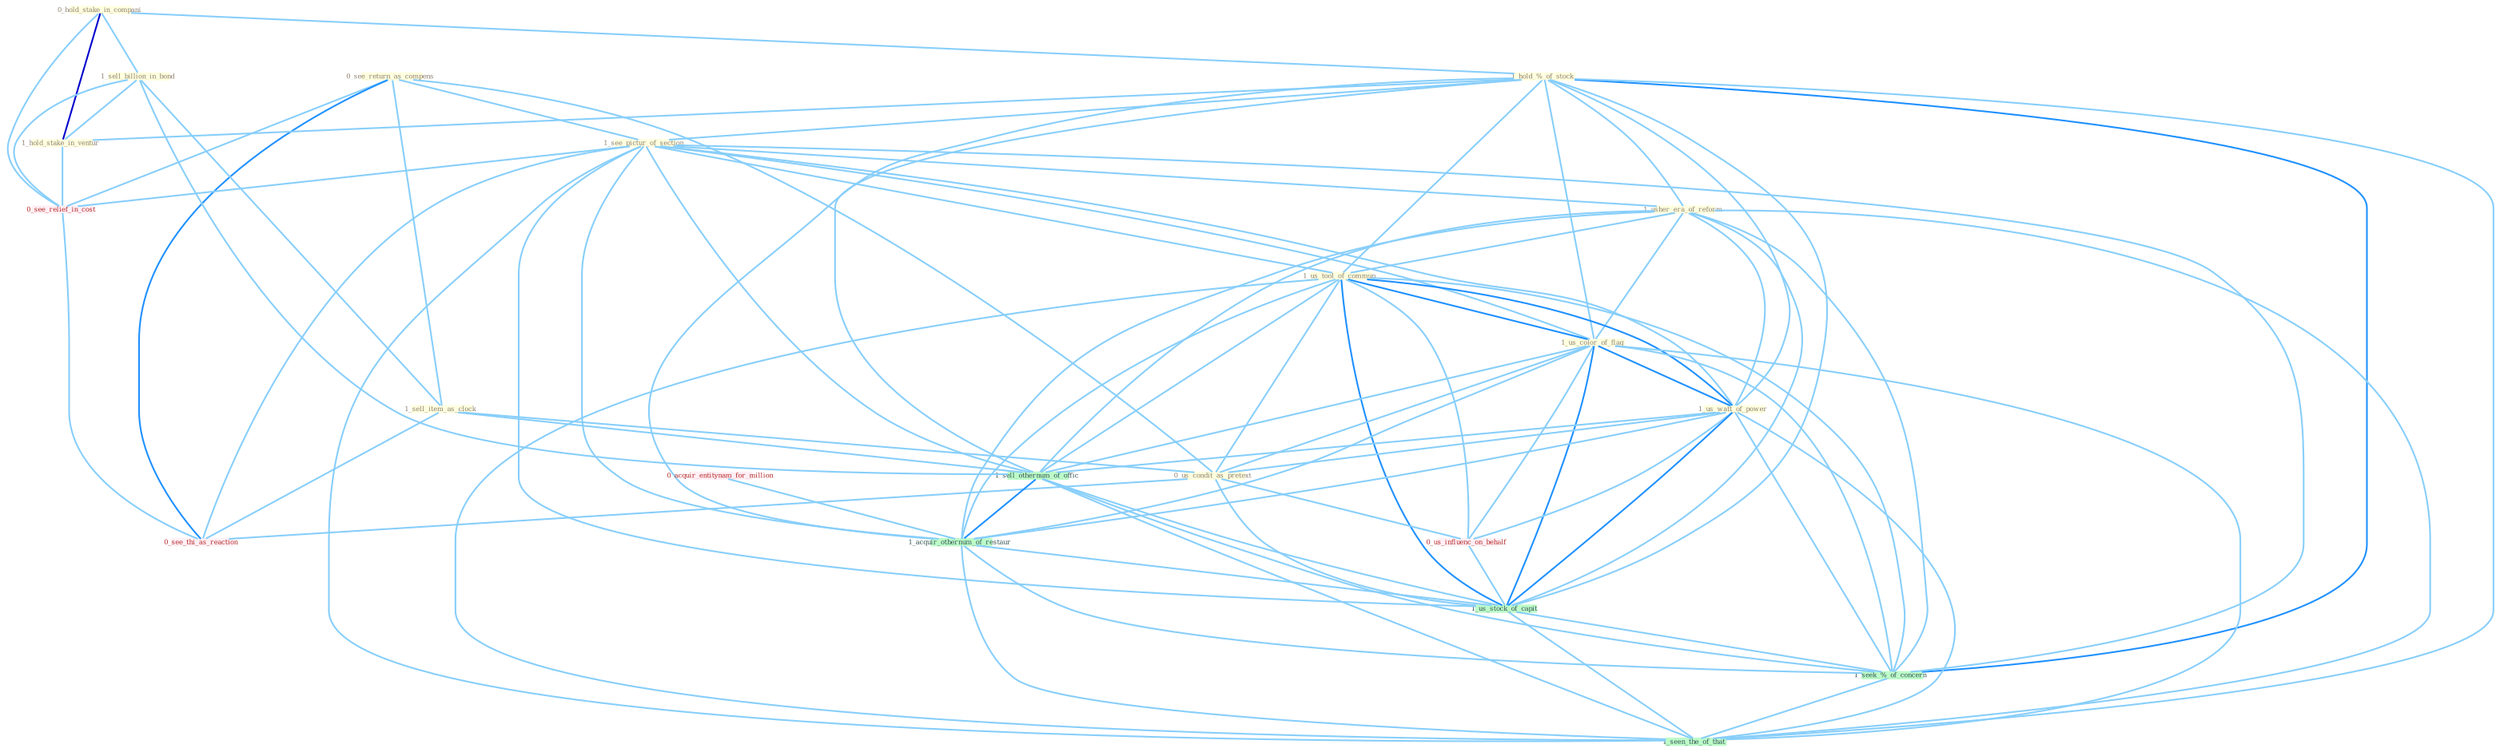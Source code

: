 Graph G{ 
    node
    [shape=polygon,style=filled,width=.5,height=.06,color="#BDFCC9",fixedsize=true,fontsize=4,
    fontcolor="#2f4f4f"];
    {node
    [color="#ffffe0", fontcolor="#8b7d6b"] "0_see_return_as_compens " "0_hold_stake_in_compani " "1_sell_billion_in_bond " "1_sell_item_as_clock " "1_hold_%_of_stock " "1_hold_stake_in_ventur " "1_see_pictur_of_section " "1_usher_era_of_reform " "1_us_tool_of_commun " "1_us_color_of_flag " "1_us_watt_of_power " "0_us_condit_as_pretext "}
{node [color="#fff0f5", fontcolor="#b22222"] "0_acquir_entitynam_for_million " "0_us_influenc_on_behalf " "0_see_relief_in_cost " "0_see_thi_as_reaction "}
edge [color="#B0E2FF"];

	"0_see_return_as_compens " -- "1_sell_item_as_clock " [w="1", color="#87cefa" ];
	"0_see_return_as_compens " -- "1_see_pictur_of_section " [w="1", color="#87cefa" ];
	"0_see_return_as_compens " -- "0_us_condit_as_pretext " [w="1", color="#87cefa" ];
	"0_see_return_as_compens " -- "0_see_relief_in_cost " [w="1", color="#87cefa" ];
	"0_see_return_as_compens " -- "0_see_thi_as_reaction " [w="2", color="#1e90ff" , len=0.8];
	"0_hold_stake_in_compani " -- "1_sell_billion_in_bond " [w="1", color="#87cefa" ];
	"0_hold_stake_in_compani " -- "1_hold_%_of_stock " [w="1", color="#87cefa" ];
	"0_hold_stake_in_compani " -- "1_hold_stake_in_ventur " [w="3", color="#0000cd" , len=0.6];
	"0_hold_stake_in_compani " -- "0_see_relief_in_cost " [w="1", color="#87cefa" ];
	"1_sell_billion_in_bond " -- "1_sell_item_as_clock " [w="1", color="#87cefa" ];
	"1_sell_billion_in_bond " -- "1_hold_stake_in_ventur " [w="1", color="#87cefa" ];
	"1_sell_billion_in_bond " -- "1_sell_othernum_of_offic " [w="1", color="#87cefa" ];
	"1_sell_billion_in_bond " -- "0_see_relief_in_cost " [w="1", color="#87cefa" ];
	"1_sell_item_as_clock " -- "0_us_condit_as_pretext " [w="1", color="#87cefa" ];
	"1_sell_item_as_clock " -- "1_sell_othernum_of_offic " [w="1", color="#87cefa" ];
	"1_sell_item_as_clock " -- "0_see_thi_as_reaction " [w="1", color="#87cefa" ];
	"1_hold_%_of_stock " -- "1_hold_stake_in_ventur " [w="1", color="#87cefa" ];
	"1_hold_%_of_stock " -- "1_see_pictur_of_section " [w="1", color="#87cefa" ];
	"1_hold_%_of_stock " -- "1_usher_era_of_reform " [w="1", color="#87cefa" ];
	"1_hold_%_of_stock " -- "1_us_tool_of_commun " [w="1", color="#87cefa" ];
	"1_hold_%_of_stock " -- "1_us_color_of_flag " [w="1", color="#87cefa" ];
	"1_hold_%_of_stock " -- "1_us_watt_of_power " [w="1", color="#87cefa" ];
	"1_hold_%_of_stock " -- "1_sell_othernum_of_offic " [w="1", color="#87cefa" ];
	"1_hold_%_of_stock " -- "1_acquir_othernum_of_restaur " [w="1", color="#87cefa" ];
	"1_hold_%_of_stock " -- "1_us_stock_of_capit " [w="1", color="#87cefa" ];
	"1_hold_%_of_stock " -- "1_seek_%_of_concern " [w="2", color="#1e90ff" , len=0.8];
	"1_hold_%_of_stock " -- "1_seen_the_of_that " [w="1", color="#87cefa" ];
	"1_hold_stake_in_ventur " -- "0_see_relief_in_cost " [w="1", color="#87cefa" ];
	"1_see_pictur_of_section " -- "1_usher_era_of_reform " [w="1", color="#87cefa" ];
	"1_see_pictur_of_section " -- "1_us_tool_of_commun " [w="1", color="#87cefa" ];
	"1_see_pictur_of_section " -- "1_us_color_of_flag " [w="1", color="#87cefa" ];
	"1_see_pictur_of_section " -- "1_us_watt_of_power " [w="1", color="#87cefa" ];
	"1_see_pictur_of_section " -- "1_sell_othernum_of_offic " [w="1", color="#87cefa" ];
	"1_see_pictur_of_section " -- "0_see_relief_in_cost " [w="1", color="#87cefa" ];
	"1_see_pictur_of_section " -- "0_see_thi_as_reaction " [w="1", color="#87cefa" ];
	"1_see_pictur_of_section " -- "1_acquir_othernum_of_restaur " [w="1", color="#87cefa" ];
	"1_see_pictur_of_section " -- "1_us_stock_of_capit " [w="1", color="#87cefa" ];
	"1_see_pictur_of_section " -- "1_seek_%_of_concern " [w="1", color="#87cefa" ];
	"1_see_pictur_of_section " -- "1_seen_the_of_that " [w="1", color="#87cefa" ];
	"1_usher_era_of_reform " -- "1_us_tool_of_commun " [w="1", color="#87cefa" ];
	"1_usher_era_of_reform " -- "1_us_color_of_flag " [w="1", color="#87cefa" ];
	"1_usher_era_of_reform " -- "1_us_watt_of_power " [w="1", color="#87cefa" ];
	"1_usher_era_of_reform " -- "1_sell_othernum_of_offic " [w="1", color="#87cefa" ];
	"1_usher_era_of_reform " -- "1_acquir_othernum_of_restaur " [w="1", color="#87cefa" ];
	"1_usher_era_of_reform " -- "1_us_stock_of_capit " [w="1", color="#87cefa" ];
	"1_usher_era_of_reform " -- "1_seek_%_of_concern " [w="1", color="#87cefa" ];
	"1_usher_era_of_reform " -- "1_seen_the_of_that " [w="1", color="#87cefa" ];
	"1_us_tool_of_commun " -- "1_us_color_of_flag " [w="2", color="#1e90ff" , len=0.8];
	"1_us_tool_of_commun " -- "1_us_watt_of_power " [w="2", color="#1e90ff" , len=0.8];
	"1_us_tool_of_commun " -- "0_us_condit_as_pretext " [w="1", color="#87cefa" ];
	"1_us_tool_of_commun " -- "1_sell_othernum_of_offic " [w="1", color="#87cefa" ];
	"1_us_tool_of_commun " -- "0_us_influenc_on_behalf " [w="1", color="#87cefa" ];
	"1_us_tool_of_commun " -- "1_acquir_othernum_of_restaur " [w="1", color="#87cefa" ];
	"1_us_tool_of_commun " -- "1_us_stock_of_capit " [w="2", color="#1e90ff" , len=0.8];
	"1_us_tool_of_commun " -- "1_seek_%_of_concern " [w="1", color="#87cefa" ];
	"1_us_tool_of_commun " -- "1_seen_the_of_that " [w="1", color="#87cefa" ];
	"1_us_color_of_flag " -- "1_us_watt_of_power " [w="2", color="#1e90ff" , len=0.8];
	"1_us_color_of_flag " -- "0_us_condit_as_pretext " [w="1", color="#87cefa" ];
	"1_us_color_of_flag " -- "1_sell_othernum_of_offic " [w="1", color="#87cefa" ];
	"1_us_color_of_flag " -- "0_us_influenc_on_behalf " [w="1", color="#87cefa" ];
	"1_us_color_of_flag " -- "1_acquir_othernum_of_restaur " [w="1", color="#87cefa" ];
	"1_us_color_of_flag " -- "1_us_stock_of_capit " [w="2", color="#1e90ff" , len=0.8];
	"1_us_color_of_flag " -- "1_seek_%_of_concern " [w="1", color="#87cefa" ];
	"1_us_color_of_flag " -- "1_seen_the_of_that " [w="1", color="#87cefa" ];
	"1_us_watt_of_power " -- "0_us_condit_as_pretext " [w="1", color="#87cefa" ];
	"1_us_watt_of_power " -- "1_sell_othernum_of_offic " [w="1", color="#87cefa" ];
	"1_us_watt_of_power " -- "0_us_influenc_on_behalf " [w="1", color="#87cefa" ];
	"1_us_watt_of_power " -- "1_acquir_othernum_of_restaur " [w="1", color="#87cefa" ];
	"1_us_watt_of_power " -- "1_us_stock_of_capit " [w="2", color="#1e90ff" , len=0.8];
	"1_us_watt_of_power " -- "1_seek_%_of_concern " [w="1", color="#87cefa" ];
	"1_us_watt_of_power " -- "1_seen_the_of_that " [w="1", color="#87cefa" ];
	"0_us_condit_as_pretext " -- "0_us_influenc_on_behalf " [w="1", color="#87cefa" ];
	"0_us_condit_as_pretext " -- "0_see_thi_as_reaction " [w="1", color="#87cefa" ];
	"0_us_condit_as_pretext " -- "1_us_stock_of_capit " [w="1", color="#87cefa" ];
	"0_acquir_entitynam_for_million " -- "1_acquir_othernum_of_restaur " [w="1", color="#87cefa" ];
	"1_sell_othernum_of_offic " -- "1_acquir_othernum_of_restaur " [w="2", color="#1e90ff" , len=0.8];
	"1_sell_othernum_of_offic " -- "1_us_stock_of_capit " [w="1", color="#87cefa" ];
	"1_sell_othernum_of_offic " -- "1_seek_%_of_concern " [w="1", color="#87cefa" ];
	"1_sell_othernum_of_offic " -- "1_seen_the_of_that " [w="1", color="#87cefa" ];
	"0_us_influenc_on_behalf " -- "1_us_stock_of_capit " [w="1", color="#87cefa" ];
	"0_see_relief_in_cost " -- "0_see_thi_as_reaction " [w="1", color="#87cefa" ];
	"1_acquir_othernum_of_restaur " -- "1_us_stock_of_capit " [w="1", color="#87cefa" ];
	"1_acquir_othernum_of_restaur " -- "1_seek_%_of_concern " [w="1", color="#87cefa" ];
	"1_acquir_othernum_of_restaur " -- "1_seen_the_of_that " [w="1", color="#87cefa" ];
	"1_us_stock_of_capit " -- "1_seek_%_of_concern " [w="1", color="#87cefa" ];
	"1_us_stock_of_capit " -- "1_seen_the_of_that " [w="1", color="#87cefa" ];
	"1_seek_%_of_concern " -- "1_seen_the_of_that " [w="1", color="#87cefa" ];
}
